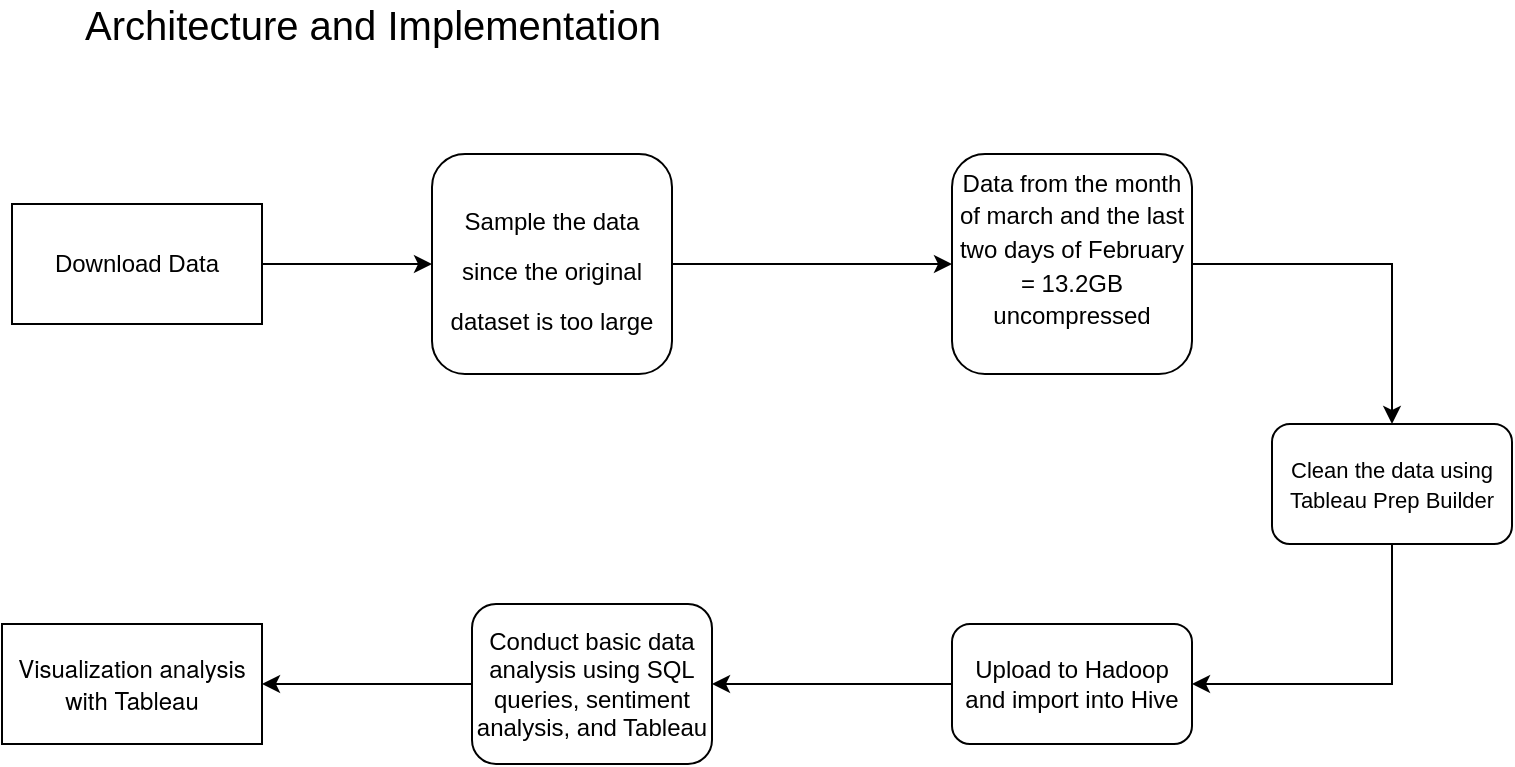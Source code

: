<mxfile version="17.2.4" type="device" pages="2"><diagram id="N9pSf1cRhxQ9_KXyTYi4" name="Page-1"><mxGraphModel dx="948" dy="510" grid="1" gridSize="10" guides="1" tooltips="1" connect="1" arrows="1" fold="1" page="1" pageScale="1" pageWidth="850" pageHeight="1100" math="0" shadow="0"><root><mxCell id="0"/><mxCell id="1" parent="0"/><mxCell id="mibYV8H9QFcdVbI1Wzff-5" style="edgeStyle=orthogonalEdgeStyle;rounded=0;orthogonalLoop=1;jettySize=auto;html=1;exitX=0;exitY=0.5;exitDx=0;exitDy=0;entryX=1;entryY=0.5;entryDx=0;entryDy=0;fontSize=10;fontColor=#000000;" edge="1" parent="1" source="L2FJ0X-NbZQxSuuWJ0VG-2" target="L2FJ0X-NbZQxSuuWJ0VG-6"><mxGeometry relative="1" as="geometry"/></mxCell><mxCell id="L2FJ0X-NbZQxSuuWJ0VG-2" value="&lt;span id=&quot;docs-internal-guid-c2662c48-7fff-f30c-bd96-3e0a8bb5716e&quot;&gt;&lt;span style=&quot;font-family: &amp;#34;arial&amp;#34; ; background-color: rgb(255 , 255 , 255) ; vertical-align: baseline&quot;&gt;&lt;font style=&quot;font-size: 12px&quot;&gt;Conduct basic data analysis using SQL queries, sentiment analysis, and Tableau&lt;/font&gt;&lt;/span&gt;&lt;/span&gt;" style="rounded=1;whiteSpace=wrap;html=1;" vertex="1" parent="1"><mxGeometry x="300" y="350" width="120" height="80" as="geometry"/></mxCell><mxCell id="mibYV8H9QFcdVbI1Wzff-4" style="edgeStyle=orthogonalEdgeStyle;rounded=0;orthogonalLoop=1;jettySize=auto;html=1;exitX=0;exitY=0.5;exitDx=0;exitDy=0;fontSize=10;fontColor=#000000;" edge="1" parent="1" source="L2FJ0X-NbZQxSuuWJ0VG-3" target="L2FJ0X-NbZQxSuuWJ0VG-2"><mxGeometry relative="1" as="geometry"/></mxCell><mxCell id="L2FJ0X-NbZQxSuuWJ0VG-3" value="&lt;span id=&quot;docs-internal-guid-c2c3feda-7fff-e5d2-f0bf-2fe026582647&quot;&gt;&lt;span style=&quot;font-family: &amp;#34;arial&amp;#34; ; background-color: rgb(255 , 255 , 255) ; vertical-align: baseline&quot;&gt;Upload to Hadoop and import into Hive&lt;/span&gt;&lt;/span&gt;" style="rounded=1;whiteSpace=wrap;html=1;" vertex="1" parent="1"><mxGeometry x="540" y="360" width="120" height="60" as="geometry"/></mxCell><mxCell id="LdVJRrZf-7FeSZhX7dMu-5" style="edgeStyle=orthogonalEdgeStyle;rounded=0;orthogonalLoop=1;jettySize=auto;html=1;exitX=0.5;exitY=1;exitDx=0;exitDy=0;entryX=1;entryY=0.5;entryDx=0;entryDy=0;fontSize=12;fontColor=#000000;" edge="1" parent="1" source="L2FJ0X-NbZQxSuuWJ0VG-4" target="L2FJ0X-NbZQxSuuWJ0VG-3"><mxGeometry relative="1" as="geometry"/></mxCell><mxCell id="L2FJ0X-NbZQxSuuWJ0VG-4" value="&lt;span id=&quot;docs-internal-guid-a7fcb607-7fff-34d6-c691-c3507b629d51&quot;&gt;&lt;span style=&quot;font-family: &amp;#34;arial&amp;#34; ; background-color: rgb(255 , 255 , 255) ; vertical-align: baseline ; font-size: 11px&quot;&gt;Clean the data using Tableau Prep Builder&lt;/span&gt;&lt;/span&gt;" style="rounded=1;whiteSpace=wrap;html=1;" vertex="1" parent="1"><mxGeometry x="700" y="260" width="120" height="60" as="geometry"/></mxCell><mxCell id="LdVJRrZf-7FeSZhX7dMu-4" style="edgeStyle=orthogonalEdgeStyle;rounded=0;orthogonalLoop=1;jettySize=auto;html=1;exitX=1;exitY=0.5;exitDx=0;exitDy=0;fontSize=12;fontColor=#000000;" edge="1" parent="1" source="L2FJ0X-NbZQxSuuWJ0VG-5" target="L2FJ0X-NbZQxSuuWJ0VG-4"><mxGeometry relative="1" as="geometry"/></mxCell><mxCell id="L2FJ0X-NbZQxSuuWJ0VG-5" value="&lt;span id=&quot;docs-internal-guid-32214a5d-7fff-748c-c10c-6dd5b52eb365&quot;&gt;&lt;p dir=&quot;ltr&quot; style=&quot;line-height: 1.38 ; margin-top: 0pt ; margin-bottom: 0pt&quot;&gt;&lt;span style=&quot;font-family: &amp;#34;arial&amp;#34; ; background-color: rgb(255 , 255 , 255) ; vertical-align: baseline&quot;&gt;Data from the month of march and the last two days of February = 13.2GB uncompressed&lt;/span&gt;&lt;/p&gt;&lt;div&gt;&lt;span style=&quot;font-family: &amp;#34;arial&amp;#34; ; background-color: rgb(255 , 255 , 255) ; vertical-align: baseline&quot;&gt;&lt;br&gt;&lt;/span&gt;&lt;/div&gt;&lt;/span&gt;" style="rounded=1;whiteSpace=wrap;html=1;" vertex="1" parent="1"><mxGeometry x="540" y="125" width="120" height="110" as="geometry"/></mxCell><mxCell id="L2FJ0X-NbZQxSuuWJ0VG-6" value="&lt;span style=&quot;font-family: &amp;#34;whitney&amp;#34; , &amp;#34;helvetica neue&amp;#34; , &amp;#34;helvetica&amp;#34; , &amp;#34;arial&amp;#34; , sans-serif ; text-align: left ; background-color: rgb(255 , 255 , 255)&quot;&gt;&lt;font style=&quot;font-size: 12px&quot;&gt;Visualization analysis with Tableau&lt;/font&gt;&lt;/span&gt;" style="rounded=0;whiteSpace=wrap;html=1;" vertex="1" parent="1"><mxGeometry x="65" y="360" width="130" height="60" as="geometry"/></mxCell><mxCell id="mibYV8H9QFcdVbI1Wzff-6" value="&lt;font style=&quot;font-size: 20px&quot;&gt;Architecture and Implementation&lt;/font&gt;" style="text;html=1;align=center;verticalAlign=middle;resizable=0;points=[];autosize=1;strokeColor=none;fillColor=none;fontSize=10;fontColor=#000000;" vertex="1" parent="1"><mxGeometry x="100" y="50" width="300" height="20" as="geometry"/></mxCell><mxCell id="LdVJRrZf-7FeSZhX7dMu-2" style="edgeStyle=orthogonalEdgeStyle;rounded=0;orthogonalLoop=1;jettySize=auto;html=1;exitX=1;exitY=0.5;exitDx=0;exitDy=0;entryX=0;entryY=0.5;entryDx=0;entryDy=0;fontSize=12;fontColor=#000000;" edge="1" parent="1" source="mibYV8H9QFcdVbI1Wzff-7" target="LdVJRrZf-7FeSZhX7dMu-1"><mxGeometry relative="1" as="geometry"/></mxCell><mxCell id="mibYV8H9QFcdVbI1Wzff-7" value="&lt;font face=&quot;arial&quot;&gt;&lt;span style=&quot;font-size: 12px ; background-color: rgb(255 , 255 , 255)&quot;&gt;Download Data&lt;/span&gt;&lt;/font&gt;" style="rounded=0;whiteSpace=wrap;html=1;fontSize=8;fontColor=#000000;" vertex="1" parent="1"><mxGeometry x="70" y="150" width="125" height="60" as="geometry"/></mxCell><mxCell id="LdVJRrZf-7FeSZhX7dMu-3" style="edgeStyle=orthogonalEdgeStyle;rounded=0;orthogonalLoop=1;jettySize=auto;html=1;exitX=1;exitY=0.5;exitDx=0;exitDy=0;entryX=0;entryY=0.5;entryDx=0;entryDy=0;fontSize=12;fontColor=#000000;" edge="1" parent="1" source="LdVJRrZf-7FeSZhX7dMu-1" target="L2FJ0X-NbZQxSuuWJ0VG-5"><mxGeometry relative="1" as="geometry"/></mxCell><mxCell id="LdVJRrZf-7FeSZhX7dMu-1" value="&lt;span id=&quot;docs-internal-guid-b615e8de-7fff-49b7-c234-08520d50c129&quot;&gt;&lt;span style=&quot;font-family: &amp;#34;arial&amp;#34; ; background-color: rgb(255 , 255 , 255) ; vertical-align: baseline&quot;&gt;&lt;font style=&quot;font-size: 12px&quot;&gt;Sample the data since the original dataset is too large &lt;/font&gt;&lt;/span&gt;&lt;/span&gt;" style="rounded=1;whiteSpace=wrap;html=1;fontSize=21;fontColor=#000000;" vertex="1" parent="1"><mxGeometry x="280" y="125" width="120" height="110" as="geometry"/></mxCell></root></mxGraphModel></diagram><diagram id="9TqKZuFR7wmybapZhJqZ" name="Page-2"><mxGraphModel dx="948" dy="510" grid="1" gridSize="10" guides="1" tooltips="1" connect="1" arrows="1" fold="1" page="1" pageScale="1" pageWidth="850" pageHeight="1100" math="0" shadow="0"><root><mxCell id="0"/><mxCell id="1" parent="0"/><mxCell id="SgMQlvn6rEoyezf2zIzD-1" value="&lt;font style=&quot;font-size: 21px&quot;&gt;Data Cleaning and Preparation&lt;/font&gt;" style="text;html=1;align=center;verticalAlign=middle;resizable=0;points=[];autosize=1;strokeColor=none;fillColor=none;fontSize=12;fontColor=#000000;" vertex="1" parent="1"><mxGeometry x="40" y="40" width="300" height="20" as="geometry"/></mxCell><mxCell id="UVYMlFTL9nJ5Iu9C0EIL-2" style="edgeStyle=orthogonalEdgeStyle;rounded=0;orthogonalLoop=1;jettySize=auto;html=1;exitX=1;exitY=0.5;exitDx=0;exitDy=0;entryX=0.008;entryY=0.441;entryDx=0;entryDy=0;entryPerimeter=0;fontSize=20;fontColor=#000000;" edge="1" parent="1" source="SgMQlvn6rEoyezf2zIzD-2" target="SgMQlvn6rEoyezf2zIzD-3"><mxGeometry relative="1" as="geometry"/></mxCell><mxCell id="SgMQlvn6rEoyezf2zIzD-2" value="Data Cleaning" style="rounded=0;whiteSpace=wrap;html=1;fontSize=21;fontColor=#000000;" vertex="1" parent="1"><mxGeometry x="100" y="150" width="120" height="60" as="geometry"/></mxCell><mxCell id="UVYMlFTL9nJ5Iu9C0EIL-3" style="edgeStyle=orthogonalEdgeStyle;rounded=0;orthogonalLoop=1;jettySize=auto;html=1;exitX=1;exitY=0.5;exitDx=0;exitDy=0;entryX=0;entryY=0.5;entryDx=0;entryDy=0;fontSize=20;fontColor=#000000;" edge="1" parent="1" source="SgMQlvn6rEoyezf2zIzD-3" target="SgMQlvn6rEoyezf2zIzD-4"><mxGeometry relative="1" as="geometry"/></mxCell><mxCell id="SgMQlvn6rEoyezf2zIzD-3" value="&lt;span id=&quot;docs-internal-guid-da18d26e-7fff-bfa6-26e0-2304a6bac6ef&quot;&gt;&lt;span style=&quot;font-family: &amp;#34;arial&amp;#34; ; vertical-align: baseline ; background-color: rgb(255 , 255 , 255)&quot;&gt;&lt;font style=&quot;font-size: 12px&quot;&gt;Removed 3 columns from the dataset: daily counter, hashtags, and coordinates&lt;/font&gt;&lt;/span&gt;&lt;/span&gt;" style="rounded=1;whiteSpace=wrap;html=1;fontSize=21;fontColor=#000000;" vertex="1" parent="1"><mxGeometry x="305" y="110" width="120" height="160" as="geometry"/></mxCell><mxCell id="UVYMlFTL9nJ5Iu9C0EIL-4" style="edgeStyle=orthogonalEdgeStyle;rounded=0;orthogonalLoop=1;jettySize=auto;html=1;exitX=1;exitY=0.5;exitDx=0;exitDy=0;entryX=0;entryY=0.5;entryDx=0;entryDy=0;fontSize=20;fontColor=#000000;" edge="1" parent="1" source="SgMQlvn6rEoyezf2zIzD-4" target="SgMQlvn6rEoyezf2zIzD-7"><mxGeometry relative="1" as="geometry"/></mxCell><mxCell id="SgMQlvn6rEoyezf2zIzD-4" value="&lt;font style=&quot;font-size: 12px ; background-color: rgb(255 , 255 , 255)&quot;&gt;&lt;span class=&quot;TextRun SCXP13946669 BCX0&quot; lang=&quot;EN-US&quot; style=&quot;margin: 0px ; padding: 0.268px 0px 0px ; letter-spacing: 0px ; text-align: left ; font-family: &amp;#34;arial&amp;#34; , &amp;#34;arial_embeddedfont&amp;#34; , &amp;#34;arial_msfontservice&amp;#34; , sans-serif ; line-height: 26px ; vertical-align: -0.268px&quot;&gt;&lt;span class=&quot;NormalTextRun SCXP13946669 BCX0&quot; style=&quot;margin: 0px ; padding: 0px ; vertical-align: 0.268px ; line-height: 0px ; position: relative&quot;&gt;The counter reset daily, which doesn't provide any meaningful data&amp;nbsp;&lt;/span&gt;&lt;/span&gt;&lt;span class=&quot;TextRun SCXP13946669 BCX0&quot; lang=&quot;EN-US&quot; style=&quot;margin: 0px ; padding: 0.268px 0px 0px ; letter-spacing: 0px ; text-align: left ; font-family: &amp;#34;arial&amp;#34; , &amp;#34;arial_embeddedfont&amp;#34; , &amp;#34;arial_msfontservice&amp;#34; , sans-serif ; line-height: 26px ; vertical-align: -0.268px&quot;&gt;&lt;span class=&quot;NormalTextRun SCXP13946669 BCX0&quot; style=&quot;margin: 0px ; padding: 0px ; vertical-align: 0.268px ; line-height: 0px ; position: relative&quot;&gt;overall&lt;/span&gt;&lt;/span&gt;&lt;/font&gt;" style="rounded=1;whiteSpace=wrap;html=1;fontSize=21;fontColor=#000000;" vertex="1" parent="1"><mxGeometry x="490" y="110" width="120" height="160" as="geometry"/></mxCell><mxCell id="UVYMlFTL9nJ5Iu9C0EIL-7" style="edgeStyle=orthogonalEdgeStyle;rounded=0;orthogonalLoop=1;jettySize=auto;html=1;exitX=0;exitY=0.5;exitDx=0;exitDy=0;fontSize=20;fontColor=#000000;" edge="1" parent="1" source="SgMQlvn6rEoyezf2zIzD-5" target="SgMQlvn6rEoyezf2zIzD-8"><mxGeometry relative="1" as="geometry"/></mxCell><mxCell id="SgMQlvn6rEoyezf2zIzD-5" value="&lt;span class=&quot;TextRun  BCX0 SCXP161321931&quot; lang=&quot;EN-US&quot; style=&quot;animation: 0s ease 0s 1 normal none running none ; appearance: none ; backface-visibility: visible ; background-image: none ; background-position: 0% 0% ; background-size: auto ; background-repeat: repeat ; background-attachment: scroll ; border-color: rgb(255 , 255 , 255) ; border-collapse: separate ; border-width: 0px ; border-style: none ; border-spacing: 0px ; border-radius: 0px ; box-shadow: none ; box-sizing: content-box ; caption-side: top ; clear: none ; clip: auto ; content: normal ; cursor: text ; direction: ltr ; display: inline ; empty-cells: show ; float: none ; font-family: &amp;#34;arial&amp;#34; , &amp;#34;arial_embeddedfont&amp;#34; , &amp;#34;arial_msfontservice&amp;#34; , sans-serif ; height: auto ; line-height: 30px ; list-style: outside none disc ; margin: 0px ; max-height: none ; max-width: none ; min-height: 0px ; min-width: 0px ; opacity: 1 ; outline: rgb(255 , 255 , 255) none 0px ; overflow: visible ; overflow-wrap: break-word ; padding: 0px 0px 0.266px ; perspective: none ; perspective-origin: 0px 0px ; position: static ; resize: none ; speak: normal ; table-layout: auto ; text-align: left ; text-overflow: clip ; text-shadow: none ; transform: none ; transform-origin: 0px 0px ; transform-style: flat ; transition: all 0s ease 0s ; unicode-bidi: normal ; vertical-align: 0.266px ; visibility: visible ; width: auto ; word-break: normal ; z-index: auto ; zoom: 1&quot;&gt;&lt;span class=&quot;NormalTextRun  BCX0 SCXP161321931&quot; style=&quot;vertical-align: -0.266px ; line-height: 0px ; position: relative ; background-color: rgb(255 , 255 , 255)&quot;&gt;&lt;font style=&quot;font-size: 12px&quot;&gt;Sampled, cleaned, and transformed dataset&lt;/font&gt;&lt;/span&gt;&lt;/span&gt;" style="rounded=1;whiteSpace=wrap;html=1;fontSize=21;fontColor=#000000;" vertex="1" parent="1"><mxGeometry x="500" y="350" width="120" height="90" as="geometry"/></mxCell><mxCell id="UVYMlFTL9nJ5Iu9C0EIL-9" style="edgeStyle=orthogonalEdgeStyle;rounded=0;orthogonalLoop=1;jettySize=auto;html=1;exitX=0;exitY=0.5;exitDx=0;exitDy=0;entryX=1;entryY=0.5;entryDx=0;entryDy=0;fontSize=20;fontColor=#000000;" edge="1" parent="1" source="SgMQlvn6rEoyezf2zIzD-6" target="SgMQlvn6rEoyezf2zIzD-5"><mxGeometry relative="1" as="geometry"/></mxCell><mxCell id="SgMQlvn6rEoyezf2zIzD-6" value="&lt;font style=&quot;font-size: 12px ; background-color: rgb(255 , 255 , 255)&quot;&gt;&lt;span class=&quot;TextRun SCXP259781936 BCX0&quot; lang=&quot;EN-US&quot; style=&quot;margin: 0px ; padding: 0px 0px 0.266px ; letter-spacing: 0px ; text-align: left ; text-indent: 0.682px ; font-family: &amp;#34;arial&amp;#34; , &amp;#34;arial_embeddedfont&amp;#34; , &amp;#34;arial_msfontservice&amp;#34; , sans-serif ; line-height: 30px ; vertical-align: 0.266px&quot;&gt;&lt;span class=&quot;NormalTextRun SCXP259781936 BCX0&quot; style=&quot;margin: 0px ; padding: 0px ; vertical-align: -0.266px ; line-height: 0px ; position: relative&quot;&gt;cleaning shrunk the dataset to approximately&amp;nbsp;&lt;/span&gt;&lt;/span&gt;&lt;span class=&quot;TextRun SCXP259781936 BCX0&quot; lang=&quot;EN-US&quot; style=&quot;margin: 0px ; padding: 0px 0px 0.266px ; letter-spacing: 0px ; text-align: left ; text-indent: 0.682px ; font-family: &amp;#34;arial&amp;#34; , &amp;#34;arial_embeddedfont&amp;#34; , &amp;#34;arial_msfontservice&amp;#34; , sans-serif ; line-height: 30px ; vertical-align: 0.266px&quot;&gt;&lt;span class=&quot;NormalTextRun SCXP259781936 BCX0&quot; style=&quot;margin: 0px ; padding: 0px ; vertical-align: -0.266px ; line-height: 0px ; position: relative&quot;&gt;6.6GB and a properly formatted .CSV file&lt;/span&gt;&lt;/span&gt;&lt;span class=&quot;EOP SCXP259781936 BCX0&quot; style=&quot;margin: 0px ; padding: 0px ; text-align: left ; text-indent: 0.682px ; line-height: 0px ; font-family: &amp;#34;arial&amp;#34; , &amp;#34;arial_embeddedfont&amp;#34; , &amp;#34;arial_msfontservice&amp;#34; , sans-serif&quot;&gt;​&lt;/span&gt;&lt;/font&gt;" style="rounded=1;whiteSpace=wrap;html=1;fontSize=21;fontColor=#000000;" vertex="1" parent="1"><mxGeometry x="680" y="325" width="120" height="140" as="geometry"/></mxCell><mxCell id="UVYMlFTL9nJ5Iu9C0EIL-5" style="edgeStyle=orthogonalEdgeStyle;rounded=0;orthogonalLoop=1;jettySize=auto;html=1;exitX=0.5;exitY=1;exitDx=0;exitDy=0;entryX=0.5;entryY=0;entryDx=0;entryDy=0;fontSize=20;fontColor=#000000;" edge="1" parent="1" source="SgMQlvn6rEoyezf2zIzD-7" target="SgMQlvn6rEoyezf2zIzD-6"><mxGeometry relative="1" as="geometry"/></mxCell><mxCell id="SgMQlvn6rEoyezf2zIzD-7" value="&lt;span id=&quot;docs-internal-guid-fd7f1915-7fff-aafe-f3fd-bc23857f014e&quot;&gt;&lt;span style=&quot;font-family: &amp;#34;arial&amp;#34; ; background-color: rgb(255 , 255 , 255) ; vertical-align: baseline&quot;&gt;&lt;font style=&quot;font-size: 12px&quot;&gt;Removed punctuation and extra spaces from all text columns&lt;/font&gt;&lt;/span&gt;&lt;/span&gt;" style="rounded=1;whiteSpace=wrap;html=1;fontSize=21;fontColor=#000000;" vertex="1" parent="1"><mxGeometry x="680" y="145" width="120" height="90" as="geometry"/></mxCell><mxCell id="UVYMlFTL9nJ5Iu9C0EIL-8" style="edgeStyle=orthogonalEdgeStyle;rounded=0;orthogonalLoop=1;jettySize=auto;html=1;exitX=0;exitY=0.5;exitDx=0;exitDy=0;entryX=1;entryY=0.5;entryDx=0;entryDy=0;fontSize=20;fontColor=#000000;" edge="1" parent="1" source="SgMQlvn6rEoyezf2zIzD-8" target="SgMQlvn6rEoyezf2zIzD-9"><mxGeometry relative="1" as="geometry"/></mxCell><mxCell id="SgMQlvn6rEoyezf2zIzD-8" value="&lt;span id=&quot;docs-internal-guid-940e0919-7fff-0e89-230b-34ccf9c23d88&quot;&gt;&lt;span style=&quot;font-family: &amp;#34;arial&amp;#34; ; background-color: rgb(255 , 255 , 255) ; vertical-align: baseline&quot;&gt;&lt;font style=&quot;font-size: 12px&quot;&gt;was uploaded to one drive in preparation for analysis​&lt;/font&gt;&lt;/span&gt;&lt;/span&gt;" style="rounded=1;whiteSpace=wrap;html=1;fontSize=21;fontColor=#000000;" vertex="1" parent="1"><mxGeometry x="305" y="350" width="120" height="90" as="geometry"/></mxCell><mxCell id="SgMQlvn6rEoyezf2zIzD-9" value="Analysis" style="rounded=0;whiteSpace=wrap;html=1;fontSize=21;fontColor=#000000;" vertex="1" parent="1"><mxGeometry x="100" y="365" width="120" height="60" as="geometry"/></mxCell></root></mxGraphModel></diagram></mxfile>